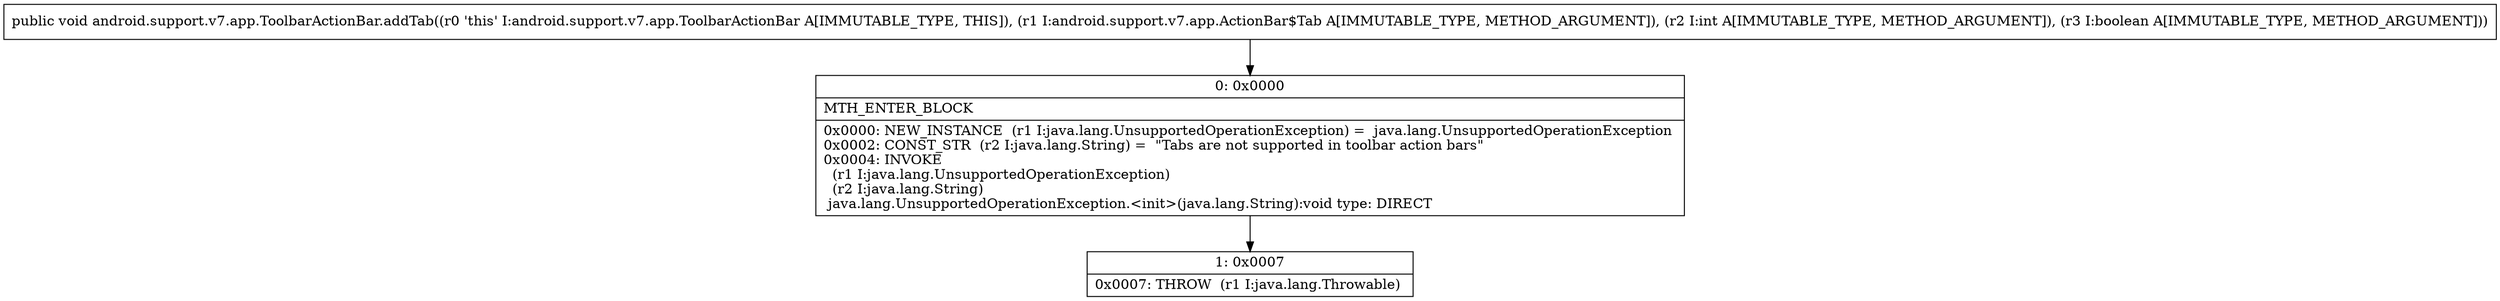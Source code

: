 digraph "CFG forandroid.support.v7.app.ToolbarActionBar.addTab(Landroid\/support\/v7\/app\/ActionBar$Tab;IZ)V" {
Node_0 [shape=record,label="{0\:\ 0x0000|MTH_ENTER_BLOCK\l|0x0000: NEW_INSTANCE  (r1 I:java.lang.UnsupportedOperationException) =  java.lang.UnsupportedOperationException \l0x0002: CONST_STR  (r2 I:java.lang.String) =  \"Tabs are not supported in toolbar action bars\" \l0x0004: INVOKE  \l  (r1 I:java.lang.UnsupportedOperationException)\l  (r2 I:java.lang.String)\l java.lang.UnsupportedOperationException.\<init\>(java.lang.String):void type: DIRECT \l}"];
Node_1 [shape=record,label="{1\:\ 0x0007|0x0007: THROW  (r1 I:java.lang.Throwable) \l}"];
MethodNode[shape=record,label="{public void android.support.v7.app.ToolbarActionBar.addTab((r0 'this' I:android.support.v7.app.ToolbarActionBar A[IMMUTABLE_TYPE, THIS]), (r1 I:android.support.v7.app.ActionBar$Tab A[IMMUTABLE_TYPE, METHOD_ARGUMENT]), (r2 I:int A[IMMUTABLE_TYPE, METHOD_ARGUMENT]), (r3 I:boolean A[IMMUTABLE_TYPE, METHOD_ARGUMENT])) }"];
MethodNode -> Node_0;
Node_0 -> Node_1;
}

